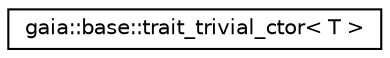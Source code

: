 digraph G
{
  edge [fontname="Helvetica",fontsize="10",labelfontname="Helvetica",labelfontsize="10"];
  node [fontname="Helvetica",fontsize="10",shape=record];
  rankdir=LR;
  Node1 [label="gaia::base::trait_trivial_ctor\< T \>",height=0.2,width=0.4,color="black", fillcolor="white", style="filled",URL="$d2/d5a/structgaia_1_1base_1_1trait__trivial__ctor.html"];
}
